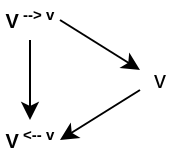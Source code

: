<mxfile version="21.4.0">
  <diagram name="Seite-1" id="1lOM7LZerqZPnMOpxiHa">
    <mxGraphModel dx="391" dy="261" grid="1" gridSize="10" guides="1" tooltips="1" connect="1" arrows="1" fold="1" page="1" pageScale="1" pageWidth="827" pageHeight="1169" math="0" shadow="0">
      <root>
        <mxCell id="0" />
        <mxCell id="1" parent="0" />
        <mxCell id="uNqrZ6btCF_Ytb-3M43g-7" value="" style="endArrow=classic;html=1;rounded=0;startArrow=none;startFill=0;endFill=1;exitX=1;exitY=0.5;exitDx=0;exitDy=0;entryX=0;entryY=0.25;entryDx=0;entryDy=0;" edge="1" parent="1" source="uNqrZ6btCF_Ytb-3M43g-9" target="uNqrZ6btCF_Ytb-3M43g-8">
          <mxGeometry width="50" height="50" relative="1" as="geometry">
            <mxPoint x="209.83" y="190.0" as="sourcePoint" />
            <mxPoint x="209.83" y="239.83" as="targetPoint" />
          </mxGeometry>
        </mxCell>
        <mxCell id="uNqrZ6btCF_Ytb-3M43g-8" value="v" style="text;strokeColor=none;align=center;fillColor=none;html=1;verticalAlign=middle;whiteSpace=wrap;rounded=0;" vertex="1" parent="1">
          <mxGeometry x="200" y="230" width="20" height="20" as="geometry" />
        </mxCell>
        <mxCell id="uNqrZ6btCF_Ytb-3M43g-9" value="&lt;b&gt;&lt;font size=&quot;1&quot;&gt;V&lt;/font&gt;&lt;span style=&quot;font-size: 9px;&quot;&gt;&lt;sup&gt;&amp;nbsp;--&amp;gt; v&lt;/sup&gt;&lt;/span&gt;&lt;/b&gt;" style="text;strokeColor=none;align=center;fillColor=none;html=1;verticalAlign=middle;whiteSpace=wrap;rounded=0;" vertex="1" parent="1">
          <mxGeometry x="130" y="200" width="30" height="20" as="geometry" />
        </mxCell>
        <mxCell id="uNqrZ6btCF_Ytb-3M43g-10" value="&lt;b&gt;&lt;font size=&quot;1&quot;&gt;V&lt;/font&gt;&lt;span style=&quot;font-size: 9px;&quot;&gt;&lt;sup&gt;&amp;nbsp;&amp;lt;-- v&lt;/sup&gt;&lt;/span&gt;&lt;/b&gt;" style="text;strokeColor=none;align=center;fillColor=none;html=1;verticalAlign=middle;whiteSpace=wrap;rounded=0;" vertex="1" parent="1">
          <mxGeometry x="130" y="260" width="30" height="20" as="geometry" />
        </mxCell>
        <mxCell id="uNqrZ6btCF_Ytb-3M43g-11" value="" style="endArrow=classic;html=1;rounded=0;startArrow=none;startFill=0;endFill=1;entryX=1;entryY=0.5;entryDx=0;entryDy=0;exitX=0;exitY=0.75;exitDx=0;exitDy=0;" edge="1" parent="1" source="uNqrZ6btCF_Ytb-3M43g-8" target="uNqrZ6btCF_Ytb-3M43g-10">
          <mxGeometry width="50" height="50" relative="1" as="geometry">
            <mxPoint x="200" y="245" as="sourcePoint" />
            <mxPoint x="160" y="245" as="targetPoint" />
          </mxGeometry>
        </mxCell>
        <mxCell id="uNqrZ6btCF_Ytb-3M43g-12" value="" style="endArrow=classic;html=1;rounded=0;startArrow=none;startFill=0;endFill=1;entryX=0.5;entryY=0;entryDx=0;entryDy=0;exitX=0.5;exitY=1;exitDx=0;exitDy=0;fillColor=#f8cecc;strokeColor=#000000;" edge="1" parent="1" source="uNqrZ6btCF_Ytb-3M43g-9" target="uNqrZ6btCF_Ytb-3M43g-10">
          <mxGeometry width="50" height="50" relative="1" as="geometry">
            <mxPoint x="150" y="230" as="sourcePoint" />
            <mxPoint x="180" y="190" as="targetPoint" />
          </mxGeometry>
        </mxCell>
      </root>
    </mxGraphModel>
  </diagram>
</mxfile>
